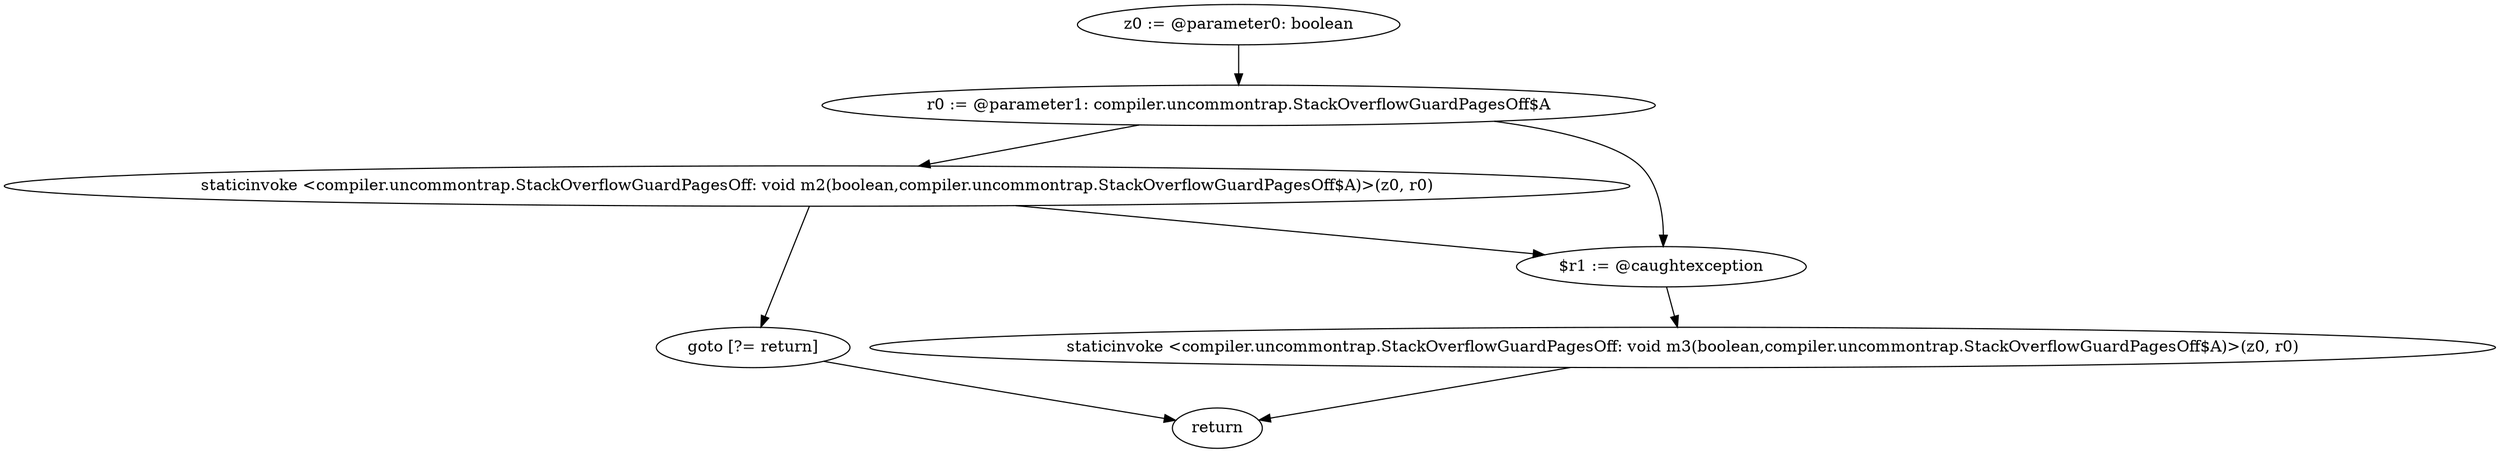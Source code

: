 digraph "unitGraph" {
    "z0 := @parameter0: boolean"
    "r0 := @parameter1: compiler.uncommontrap.StackOverflowGuardPagesOff$A"
    "staticinvoke <compiler.uncommontrap.StackOverflowGuardPagesOff: void m2(boolean,compiler.uncommontrap.StackOverflowGuardPagesOff$A)>(z0, r0)"
    "goto [?= return]"
    "$r1 := @caughtexception"
    "staticinvoke <compiler.uncommontrap.StackOverflowGuardPagesOff: void m3(boolean,compiler.uncommontrap.StackOverflowGuardPagesOff$A)>(z0, r0)"
    "return"
    "z0 := @parameter0: boolean"->"r0 := @parameter1: compiler.uncommontrap.StackOverflowGuardPagesOff$A";
    "r0 := @parameter1: compiler.uncommontrap.StackOverflowGuardPagesOff$A"->"staticinvoke <compiler.uncommontrap.StackOverflowGuardPagesOff: void m2(boolean,compiler.uncommontrap.StackOverflowGuardPagesOff$A)>(z0, r0)";
    "r0 := @parameter1: compiler.uncommontrap.StackOverflowGuardPagesOff$A"->"$r1 := @caughtexception";
    "staticinvoke <compiler.uncommontrap.StackOverflowGuardPagesOff: void m2(boolean,compiler.uncommontrap.StackOverflowGuardPagesOff$A)>(z0, r0)"->"goto [?= return]";
    "staticinvoke <compiler.uncommontrap.StackOverflowGuardPagesOff: void m2(boolean,compiler.uncommontrap.StackOverflowGuardPagesOff$A)>(z0, r0)"->"$r1 := @caughtexception";
    "goto [?= return]"->"return";
    "$r1 := @caughtexception"->"staticinvoke <compiler.uncommontrap.StackOverflowGuardPagesOff: void m3(boolean,compiler.uncommontrap.StackOverflowGuardPagesOff$A)>(z0, r0)";
    "staticinvoke <compiler.uncommontrap.StackOverflowGuardPagesOff: void m3(boolean,compiler.uncommontrap.StackOverflowGuardPagesOff$A)>(z0, r0)"->"return";
}
